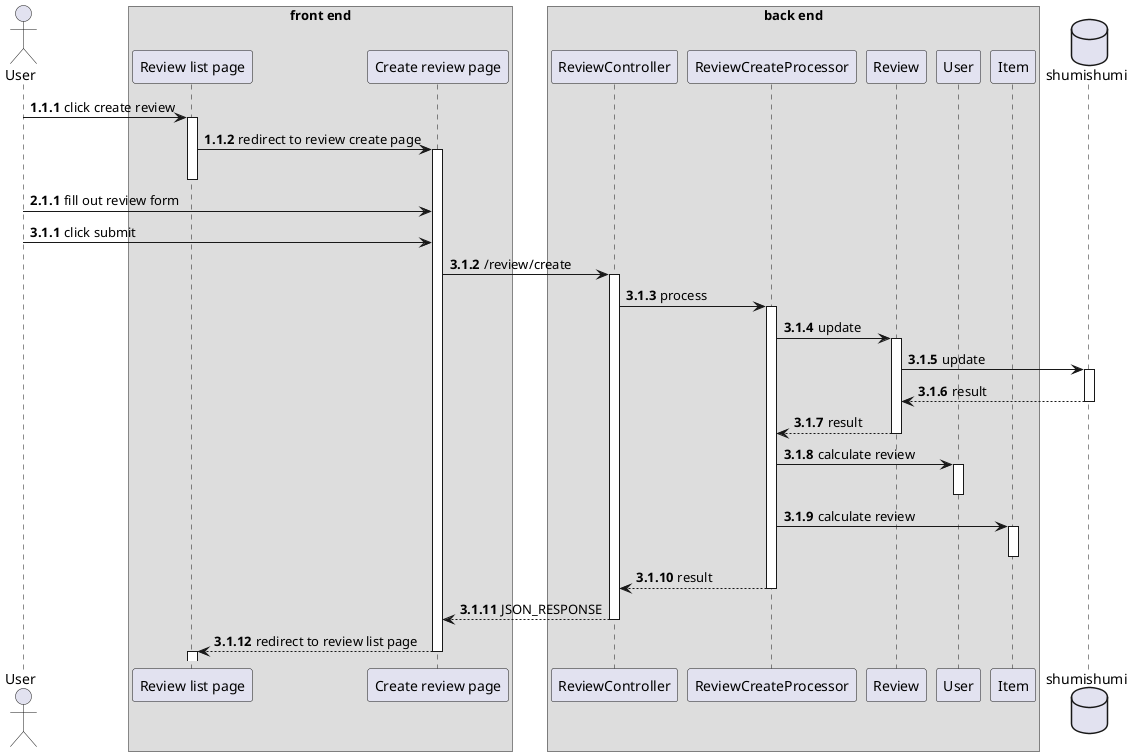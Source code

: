 @startuml template
autonumber 1.1.1

actor User as u

box "front end"
participant "Review list page" as rlist
participant "Create review page" as cpage
end box

box "back end"
participant "ReviewController" as rc

participant "ReviewCreateProcessor" as proc

participant "Review" as rm
participant "User" as um
participant "Item" as im
end box

database shumishumi as db

u -> rlist++ : click create review
rlist -> cpage ++-- : redirect to review create page

autonumber inc a
u -> cpage : fill out review form
autonumber inc a
u -> cpage : click submit

cpage -> rc++ : /review/create
rc -> proc++ : process

proc -> rm++ : update
rm -> db++ : update
return result
return result

proc -> um++ : calculate review
deactivate um

proc -> im++ : calculate review
deactivate im

return result
return JSON_RESPONSE

cpage --> rlist --++:  redirect to review list page

@enduml